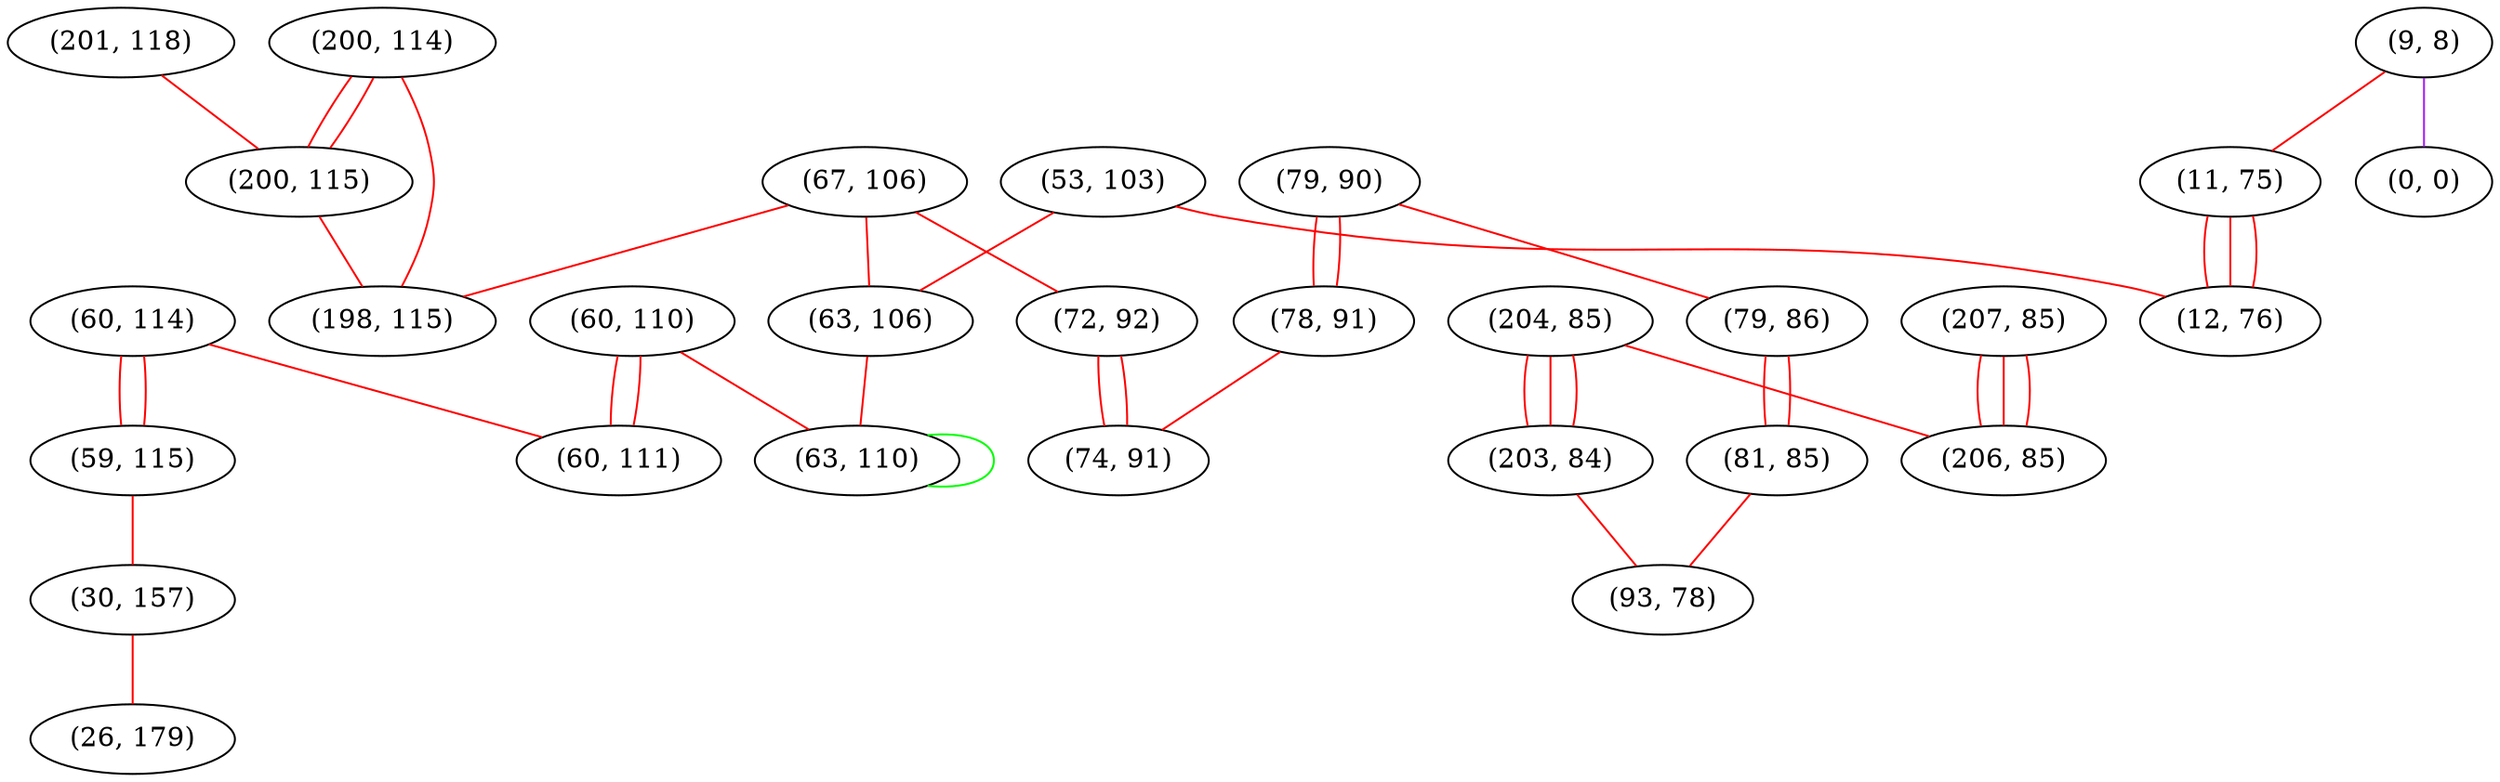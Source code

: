 graph "" {
"(60, 114)";
"(67, 106)";
"(200, 114)";
"(72, 92)";
"(204, 85)";
"(79, 90)";
"(201, 118)";
"(78, 91)";
"(200, 115)";
"(74, 91)";
"(53, 103)";
"(9, 8)";
"(198, 115)";
"(79, 86)";
"(0, 0)";
"(11, 75)";
"(12, 76)";
"(59, 115)";
"(30, 157)";
"(60, 110)";
"(26, 179)";
"(63, 106)";
"(63, 110)";
"(207, 85)";
"(81, 85)";
"(60, 111)";
"(203, 84)";
"(206, 85)";
"(93, 78)";
"(60, 114)" -- "(60, 111)"  [color=red, key=0, weight=1];
"(60, 114)" -- "(59, 115)"  [color=red, key=0, weight=1];
"(60, 114)" -- "(59, 115)"  [color=red, key=1, weight=1];
"(67, 106)" -- "(198, 115)"  [color=red, key=0, weight=1];
"(67, 106)" -- "(63, 106)"  [color=red, key=0, weight=1];
"(67, 106)" -- "(72, 92)"  [color=red, key=0, weight=1];
"(200, 114)" -- "(198, 115)"  [color=red, key=0, weight=1];
"(200, 114)" -- "(200, 115)"  [color=red, key=0, weight=1];
"(200, 114)" -- "(200, 115)"  [color=red, key=1, weight=1];
"(72, 92)" -- "(74, 91)"  [color=red, key=0, weight=1];
"(72, 92)" -- "(74, 91)"  [color=red, key=1, weight=1];
"(204, 85)" -- "(203, 84)"  [color=red, key=0, weight=1];
"(204, 85)" -- "(203, 84)"  [color=red, key=1, weight=1];
"(204, 85)" -- "(203, 84)"  [color=red, key=2, weight=1];
"(204, 85)" -- "(206, 85)"  [color=red, key=0, weight=1];
"(79, 90)" -- "(78, 91)"  [color=red, key=0, weight=1];
"(79, 90)" -- "(78, 91)"  [color=red, key=1, weight=1];
"(79, 90)" -- "(79, 86)"  [color=red, key=0, weight=1];
"(201, 118)" -- "(200, 115)"  [color=red, key=0, weight=1];
"(78, 91)" -- "(74, 91)"  [color=red, key=0, weight=1];
"(200, 115)" -- "(198, 115)"  [color=red, key=0, weight=1];
"(53, 103)" -- "(12, 76)"  [color=red, key=0, weight=1];
"(53, 103)" -- "(63, 106)"  [color=red, key=0, weight=1];
"(9, 8)" -- "(0, 0)"  [color=purple, key=0, weight=4];
"(9, 8)" -- "(11, 75)"  [color=red, key=0, weight=1];
"(79, 86)" -- "(81, 85)"  [color=red, key=0, weight=1];
"(79, 86)" -- "(81, 85)"  [color=red, key=1, weight=1];
"(11, 75)" -- "(12, 76)"  [color=red, key=0, weight=1];
"(11, 75)" -- "(12, 76)"  [color=red, key=1, weight=1];
"(11, 75)" -- "(12, 76)"  [color=red, key=2, weight=1];
"(59, 115)" -- "(30, 157)"  [color=red, key=0, weight=1];
"(30, 157)" -- "(26, 179)"  [color=red, key=0, weight=1];
"(60, 110)" -- "(63, 110)"  [color=red, key=0, weight=1];
"(60, 110)" -- "(60, 111)"  [color=red, key=0, weight=1];
"(60, 110)" -- "(60, 111)"  [color=red, key=1, weight=1];
"(63, 106)" -- "(63, 110)"  [color=red, key=0, weight=1];
"(63, 110)" -- "(63, 110)"  [color=green, key=0, weight=2];
"(207, 85)" -- "(206, 85)"  [color=red, key=0, weight=1];
"(207, 85)" -- "(206, 85)"  [color=red, key=1, weight=1];
"(207, 85)" -- "(206, 85)"  [color=red, key=2, weight=1];
"(81, 85)" -- "(93, 78)"  [color=red, key=0, weight=1];
"(203, 84)" -- "(93, 78)"  [color=red, key=0, weight=1];
}
